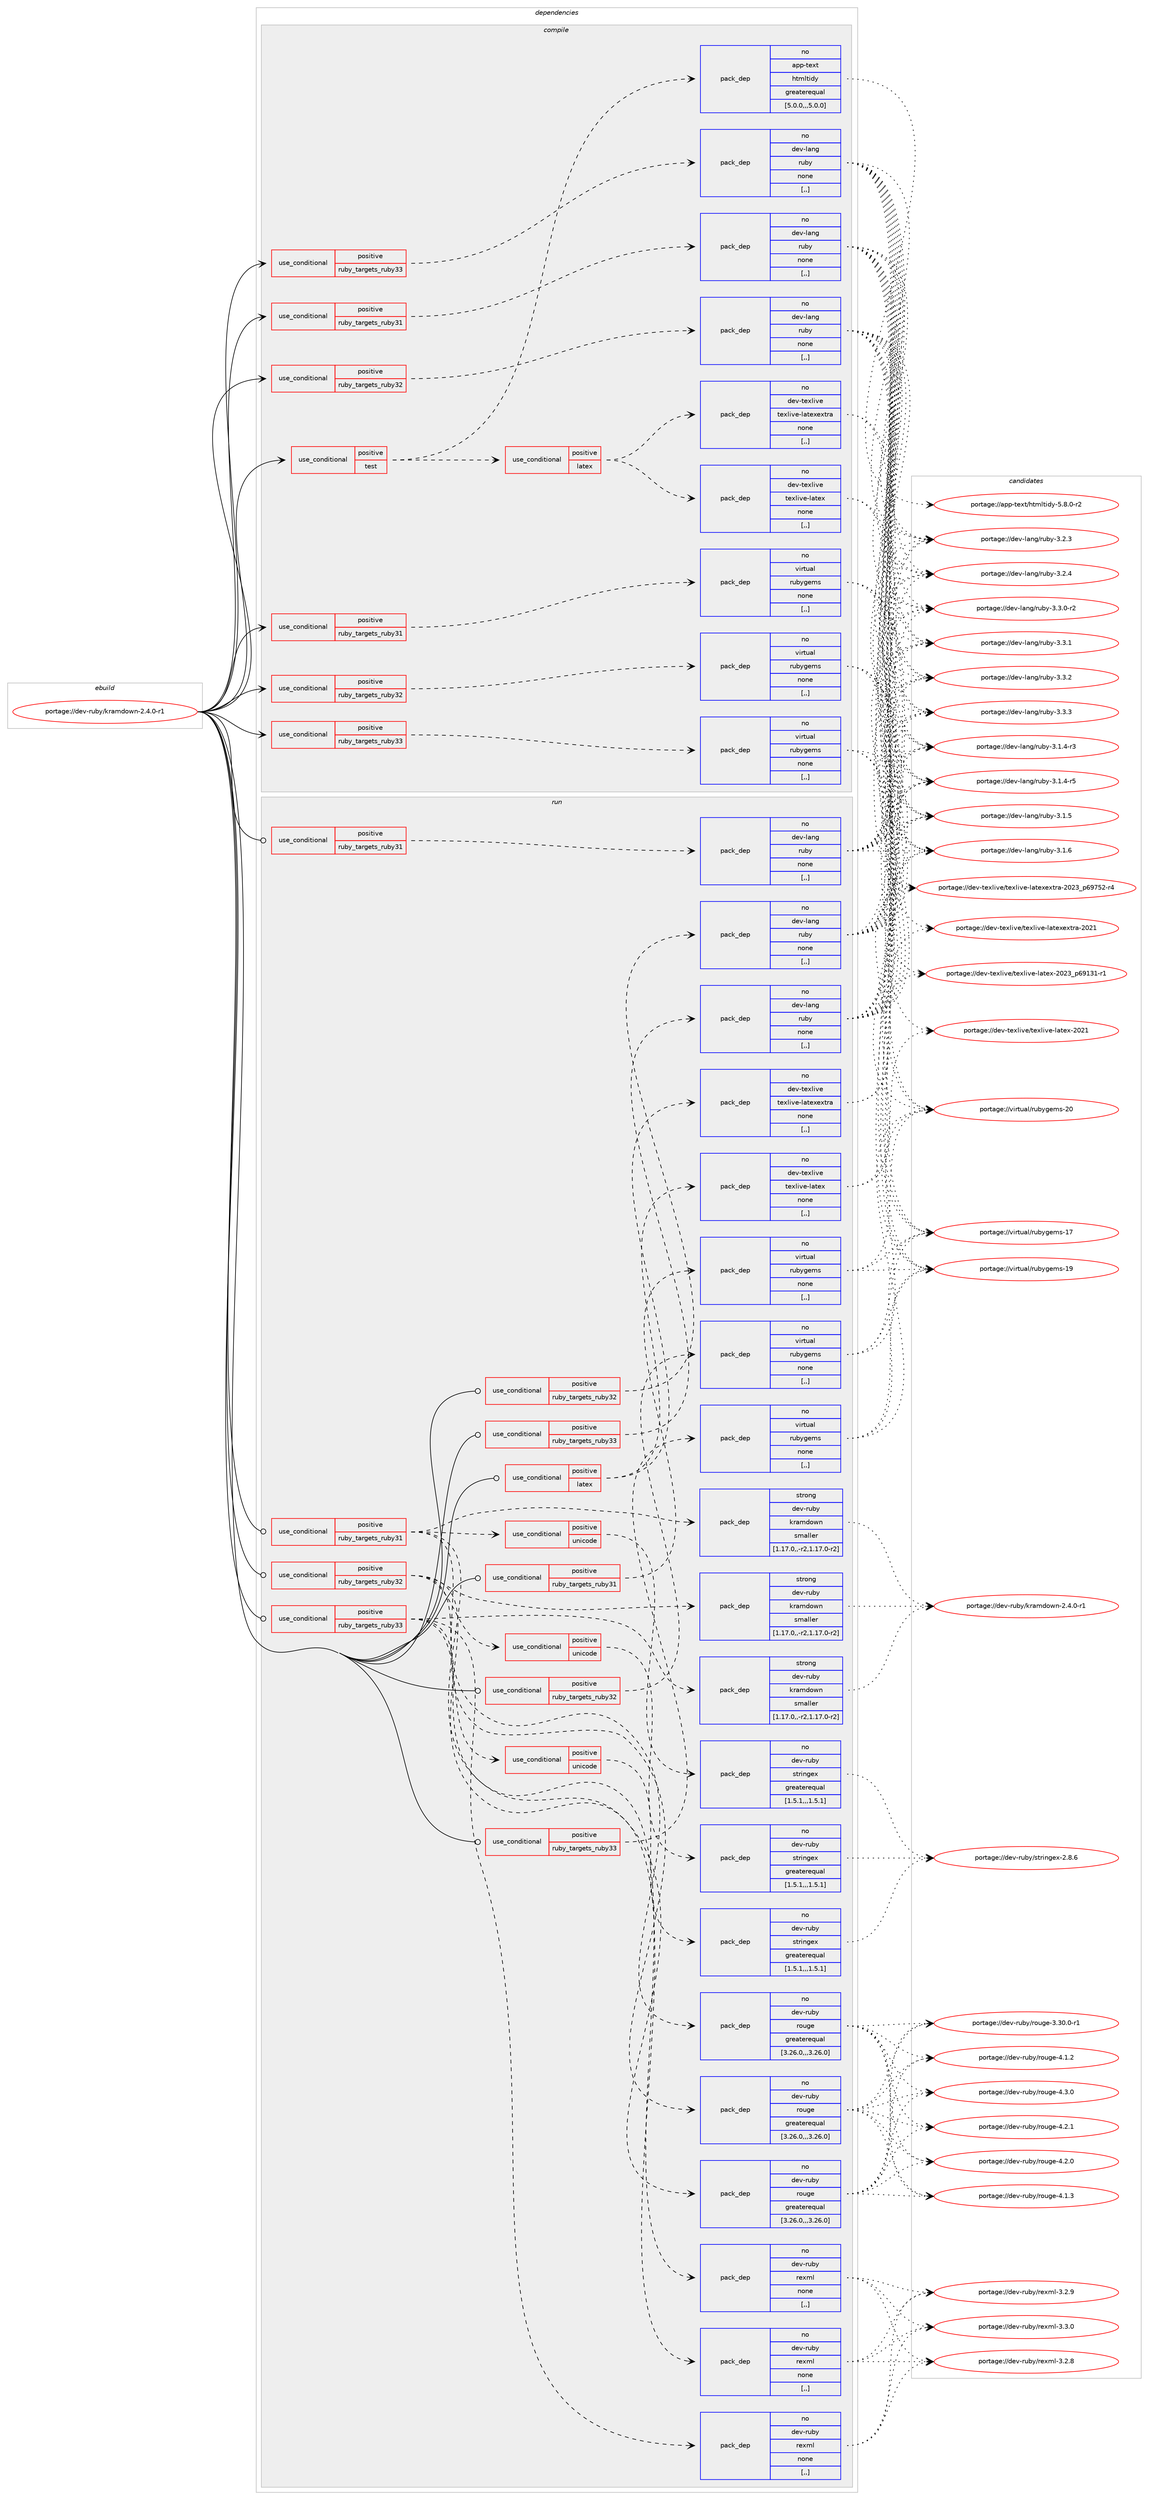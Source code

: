 digraph prolog {

# *************
# Graph options
# *************

newrank=true;
concentrate=true;
compound=true;
graph [rankdir=LR,fontname=Helvetica,fontsize=10,ranksep=1.5];#, ranksep=2.5, nodesep=0.2];
edge  [arrowhead=vee];
node  [fontname=Helvetica,fontsize=10];

# **********
# The ebuild
# **********

subgraph cluster_leftcol {
color=gray;
rank=same;
label=<<i>ebuild</i>>;
id [label="portage://dev-ruby/kramdown-2.4.0-r1", color=red, width=4, href="../dev-ruby/kramdown-2.4.0-r1.svg"];
}

# ****************
# The dependencies
# ****************

subgraph cluster_midcol {
color=gray;
label=<<i>dependencies</i>>;
subgraph cluster_compile {
fillcolor="#eeeeee";
style=filled;
label=<<i>compile</i>>;
subgraph cond48361 {
dependency183894 [label=<<TABLE BORDER="0" CELLBORDER="1" CELLSPACING="0" CELLPADDING="4"><TR><TD ROWSPAN="3" CELLPADDING="10">use_conditional</TD></TR><TR><TD>positive</TD></TR><TR><TD>ruby_targets_ruby31</TD></TR></TABLE>>, shape=none, color=red];
subgraph pack134230 {
dependency183895 [label=<<TABLE BORDER="0" CELLBORDER="1" CELLSPACING="0" CELLPADDING="4" WIDTH="220"><TR><TD ROWSPAN="6" CELLPADDING="30">pack_dep</TD></TR><TR><TD WIDTH="110">no</TD></TR><TR><TD>dev-lang</TD></TR><TR><TD>ruby</TD></TR><TR><TD>none</TD></TR><TR><TD>[,,]</TD></TR></TABLE>>, shape=none, color=blue];
}
dependency183894:e -> dependency183895:w [weight=20,style="dashed",arrowhead="vee"];
}
id:e -> dependency183894:w [weight=20,style="solid",arrowhead="vee"];
subgraph cond48362 {
dependency183896 [label=<<TABLE BORDER="0" CELLBORDER="1" CELLSPACING="0" CELLPADDING="4"><TR><TD ROWSPAN="3" CELLPADDING="10">use_conditional</TD></TR><TR><TD>positive</TD></TR><TR><TD>ruby_targets_ruby31</TD></TR></TABLE>>, shape=none, color=red];
subgraph pack134231 {
dependency183897 [label=<<TABLE BORDER="0" CELLBORDER="1" CELLSPACING="0" CELLPADDING="4" WIDTH="220"><TR><TD ROWSPAN="6" CELLPADDING="30">pack_dep</TD></TR><TR><TD WIDTH="110">no</TD></TR><TR><TD>virtual</TD></TR><TR><TD>rubygems</TD></TR><TR><TD>none</TD></TR><TR><TD>[,,]</TD></TR></TABLE>>, shape=none, color=blue];
}
dependency183896:e -> dependency183897:w [weight=20,style="dashed",arrowhead="vee"];
}
id:e -> dependency183896:w [weight=20,style="solid",arrowhead="vee"];
subgraph cond48363 {
dependency183898 [label=<<TABLE BORDER="0" CELLBORDER="1" CELLSPACING="0" CELLPADDING="4"><TR><TD ROWSPAN="3" CELLPADDING="10">use_conditional</TD></TR><TR><TD>positive</TD></TR><TR><TD>ruby_targets_ruby32</TD></TR></TABLE>>, shape=none, color=red];
subgraph pack134232 {
dependency183899 [label=<<TABLE BORDER="0" CELLBORDER="1" CELLSPACING="0" CELLPADDING="4" WIDTH="220"><TR><TD ROWSPAN="6" CELLPADDING="30">pack_dep</TD></TR><TR><TD WIDTH="110">no</TD></TR><TR><TD>dev-lang</TD></TR><TR><TD>ruby</TD></TR><TR><TD>none</TD></TR><TR><TD>[,,]</TD></TR></TABLE>>, shape=none, color=blue];
}
dependency183898:e -> dependency183899:w [weight=20,style="dashed",arrowhead="vee"];
}
id:e -> dependency183898:w [weight=20,style="solid",arrowhead="vee"];
subgraph cond48364 {
dependency183900 [label=<<TABLE BORDER="0" CELLBORDER="1" CELLSPACING="0" CELLPADDING="4"><TR><TD ROWSPAN="3" CELLPADDING="10">use_conditional</TD></TR><TR><TD>positive</TD></TR><TR><TD>ruby_targets_ruby32</TD></TR></TABLE>>, shape=none, color=red];
subgraph pack134233 {
dependency183901 [label=<<TABLE BORDER="0" CELLBORDER="1" CELLSPACING="0" CELLPADDING="4" WIDTH="220"><TR><TD ROWSPAN="6" CELLPADDING="30">pack_dep</TD></TR><TR><TD WIDTH="110">no</TD></TR><TR><TD>virtual</TD></TR><TR><TD>rubygems</TD></TR><TR><TD>none</TD></TR><TR><TD>[,,]</TD></TR></TABLE>>, shape=none, color=blue];
}
dependency183900:e -> dependency183901:w [weight=20,style="dashed",arrowhead="vee"];
}
id:e -> dependency183900:w [weight=20,style="solid",arrowhead="vee"];
subgraph cond48365 {
dependency183902 [label=<<TABLE BORDER="0" CELLBORDER="1" CELLSPACING="0" CELLPADDING="4"><TR><TD ROWSPAN="3" CELLPADDING="10">use_conditional</TD></TR><TR><TD>positive</TD></TR><TR><TD>ruby_targets_ruby33</TD></TR></TABLE>>, shape=none, color=red];
subgraph pack134234 {
dependency183903 [label=<<TABLE BORDER="0" CELLBORDER="1" CELLSPACING="0" CELLPADDING="4" WIDTH="220"><TR><TD ROWSPAN="6" CELLPADDING="30">pack_dep</TD></TR><TR><TD WIDTH="110">no</TD></TR><TR><TD>dev-lang</TD></TR><TR><TD>ruby</TD></TR><TR><TD>none</TD></TR><TR><TD>[,,]</TD></TR></TABLE>>, shape=none, color=blue];
}
dependency183902:e -> dependency183903:w [weight=20,style="dashed",arrowhead="vee"];
}
id:e -> dependency183902:w [weight=20,style="solid",arrowhead="vee"];
subgraph cond48366 {
dependency183904 [label=<<TABLE BORDER="0" CELLBORDER="1" CELLSPACING="0" CELLPADDING="4"><TR><TD ROWSPAN="3" CELLPADDING="10">use_conditional</TD></TR><TR><TD>positive</TD></TR><TR><TD>ruby_targets_ruby33</TD></TR></TABLE>>, shape=none, color=red];
subgraph pack134235 {
dependency183905 [label=<<TABLE BORDER="0" CELLBORDER="1" CELLSPACING="0" CELLPADDING="4" WIDTH="220"><TR><TD ROWSPAN="6" CELLPADDING="30">pack_dep</TD></TR><TR><TD WIDTH="110">no</TD></TR><TR><TD>virtual</TD></TR><TR><TD>rubygems</TD></TR><TR><TD>none</TD></TR><TR><TD>[,,]</TD></TR></TABLE>>, shape=none, color=blue];
}
dependency183904:e -> dependency183905:w [weight=20,style="dashed",arrowhead="vee"];
}
id:e -> dependency183904:w [weight=20,style="solid",arrowhead="vee"];
subgraph cond48367 {
dependency183906 [label=<<TABLE BORDER="0" CELLBORDER="1" CELLSPACING="0" CELLPADDING="4"><TR><TD ROWSPAN="3" CELLPADDING="10">use_conditional</TD></TR><TR><TD>positive</TD></TR><TR><TD>test</TD></TR></TABLE>>, shape=none, color=red];
subgraph cond48368 {
dependency183907 [label=<<TABLE BORDER="0" CELLBORDER="1" CELLSPACING="0" CELLPADDING="4"><TR><TD ROWSPAN="3" CELLPADDING="10">use_conditional</TD></TR><TR><TD>positive</TD></TR><TR><TD>latex</TD></TR></TABLE>>, shape=none, color=red];
subgraph pack134236 {
dependency183908 [label=<<TABLE BORDER="0" CELLBORDER="1" CELLSPACING="0" CELLPADDING="4" WIDTH="220"><TR><TD ROWSPAN="6" CELLPADDING="30">pack_dep</TD></TR><TR><TD WIDTH="110">no</TD></TR><TR><TD>dev-texlive</TD></TR><TR><TD>texlive-latex</TD></TR><TR><TD>none</TD></TR><TR><TD>[,,]</TD></TR></TABLE>>, shape=none, color=blue];
}
dependency183907:e -> dependency183908:w [weight=20,style="dashed",arrowhead="vee"];
subgraph pack134237 {
dependency183909 [label=<<TABLE BORDER="0" CELLBORDER="1" CELLSPACING="0" CELLPADDING="4" WIDTH="220"><TR><TD ROWSPAN="6" CELLPADDING="30">pack_dep</TD></TR><TR><TD WIDTH="110">no</TD></TR><TR><TD>dev-texlive</TD></TR><TR><TD>texlive-latexextra</TD></TR><TR><TD>none</TD></TR><TR><TD>[,,]</TD></TR></TABLE>>, shape=none, color=blue];
}
dependency183907:e -> dependency183909:w [weight=20,style="dashed",arrowhead="vee"];
}
dependency183906:e -> dependency183907:w [weight=20,style="dashed",arrowhead="vee"];
subgraph pack134238 {
dependency183910 [label=<<TABLE BORDER="0" CELLBORDER="1" CELLSPACING="0" CELLPADDING="4" WIDTH="220"><TR><TD ROWSPAN="6" CELLPADDING="30">pack_dep</TD></TR><TR><TD WIDTH="110">no</TD></TR><TR><TD>app-text</TD></TR><TR><TD>htmltidy</TD></TR><TR><TD>greaterequal</TD></TR><TR><TD>[5.0.0,,,5.0.0]</TD></TR></TABLE>>, shape=none, color=blue];
}
dependency183906:e -> dependency183910:w [weight=20,style="dashed",arrowhead="vee"];
}
id:e -> dependency183906:w [weight=20,style="solid",arrowhead="vee"];
}
subgraph cluster_compileandrun {
fillcolor="#eeeeee";
style=filled;
label=<<i>compile and run</i>>;
}
subgraph cluster_run {
fillcolor="#eeeeee";
style=filled;
label=<<i>run</i>>;
subgraph cond48369 {
dependency183911 [label=<<TABLE BORDER="0" CELLBORDER="1" CELLSPACING="0" CELLPADDING="4"><TR><TD ROWSPAN="3" CELLPADDING="10">use_conditional</TD></TR><TR><TD>positive</TD></TR><TR><TD>latex</TD></TR></TABLE>>, shape=none, color=red];
subgraph pack134239 {
dependency183912 [label=<<TABLE BORDER="0" CELLBORDER="1" CELLSPACING="0" CELLPADDING="4" WIDTH="220"><TR><TD ROWSPAN="6" CELLPADDING="30">pack_dep</TD></TR><TR><TD WIDTH="110">no</TD></TR><TR><TD>dev-texlive</TD></TR><TR><TD>texlive-latex</TD></TR><TR><TD>none</TD></TR><TR><TD>[,,]</TD></TR></TABLE>>, shape=none, color=blue];
}
dependency183911:e -> dependency183912:w [weight=20,style="dashed",arrowhead="vee"];
subgraph pack134240 {
dependency183913 [label=<<TABLE BORDER="0" CELLBORDER="1" CELLSPACING="0" CELLPADDING="4" WIDTH="220"><TR><TD ROWSPAN="6" CELLPADDING="30">pack_dep</TD></TR><TR><TD WIDTH="110">no</TD></TR><TR><TD>dev-texlive</TD></TR><TR><TD>texlive-latexextra</TD></TR><TR><TD>none</TD></TR><TR><TD>[,,]</TD></TR></TABLE>>, shape=none, color=blue];
}
dependency183911:e -> dependency183913:w [weight=20,style="dashed",arrowhead="vee"];
}
id:e -> dependency183911:w [weight=20,style="solid",arrowhead="odot"];
subgraph cond48370 {
dependency183914 [label=<<TABLE BORDER="0" CELLBORDER="1" CELLSPACING="0" CELLPADDING="4"><TR><TD ROWSPAN="3" CELLPADDING="10">use_conditional</TD></TR><TR><TD>positive</TD></TR><TR><TD>ruby_targets_ruby31</TD></TR></TABLE>>, shape=none, color=red];
subgraph pack134241 {
dependency183915 [label=<<TABLE BORDER="0" CELLBORDER="1" CELLSPACING="0" CELLPADDING="4" WIDTH="220"><TR><TD ROWSPAN="6" CELLPADDING="30">pack_dep</TD></TR><TR><TD WIDTH="110">no</TD></TR><TR><TD>dev-lang</TD></TR><TR><TD>ruby</TD></TR><TR><TD>none</TD></TR><TR><TD>[,,]</TD></TR></TABLE>>, shape=none, color=blue];
}
dependency183914:e -> dependency183915:w [weight=20,style="dashed",arrowhead="vee"];
}
id:e -> dependency183914:w [weight=20,style="solid",arrowhead="odot"];
subgraph cond48371 {
dependency183916 [label=<<TABLE BORDER="0" CELLBORDER="1" CELLSPACING="0" CELLPADDING="4"><TR><TD ROWSPAN="3" CELLPADDING="10">use_conditional</TD></TR><TR><TD>positive</TD></TR><TR><TD>ruby_targets_ruby31</TD></TR></TABLE>>, shape=none, color=red];
subgraph pack134242 {
dependency183917 [label=<<TABLE BORDER="0" CELLBORDER="1" CELLSPACING="0" CELLPADDING="4" WIDTH="220"><TR><TD ROWSPAN="6" CELLPADDING="30">pack_dep</TD></TR><TR><TD WIDTH="110">no</TD></TR><TR><TD>dev-ruby</TD></TR><TR><TD>rexml</TD></TR><TR><TD>none</TD></TR><TR><TD>[,,]</TD></TR></TABLE>>, shape=none, color=blue];
}
dependency183916:e -> dependency183917:w [weight=20,style="dashed",arrowhead="vee"];
subgraph pack134243 {
dependency183918 [label=<<TABLE BORDER="0" CELLBORDER="1" CELLSPACING="0" CELLPADDING="4" WIDTH="220"><TR><TD ROWSPAN="6" CELLPADDING="30">pack_dep</TD></TR><TR><TD WIDTH="110">no</TD></TR><TR><TD>dev-ruby</TD></TR><TR><TD>rouge</TD></TR><TR><TD>greaterequal</TD></TR><TR><TD>[3.26.0,,,3.26.0]</TD></TR></TABLE>>, shape=none, color=blue];
}
dependency183916:e -> dependency183918:w [weight=20,style="dashed",arrowhead="vee"];
subgraph cond48372 {
dependency183919 [label=<<TABLE BORDER="0" CELLBORDER="1" CELLSPACING="0" CELLPADDING="4"><TR><TD ROWSPAN="3" CELLPADDING="10">use_conditional</TD></TR><TR><TD>positive</TD></TR><TR><TD>unicode</TD></TR></TABLE>>, shape=none, color=red];
subgraph pack134244 {
dependency183920 [label=<<TABLE BORDER="0" CELLBORDER="1" CELLSPACING="0" CELLPADDING="4" WIDTH="220"><TR><TD ROWSPAN="6" CELLPADDING="30">pack_dep</TD></TR><TR><TD WIDTH="110">no</TD></TR><TR><TD>dev-ruby</TD></TR><TR><TD>stringex</TD></TR><TR><TD>greaterequal</TD></TR><TR><TD>[1.5.1,,,1.5.1]</TD></TR></TABLE>>, shape=none, color=blue];
}
dependency183919:e -> dependency183920:w [weight=20,style="dashed",arrowhead="vee"];
}
dependency183916:e -> dependency183919:w [weight=20,style="dashed",arrowhead="vee"];
subgraph pack134245 {
dependency183921 [label=<<TABLE BORDER="0" CELLBORDER="1" CELLSPACING="0" CELLPADDING="4" WIDTH="220"><TR><TD ROWSPAN="6" CELLPADDING="30">pack_dep</TD></TR><TR><TD WIDTH="110">strong</TD></TR><TR><TD>dev-ruby</TD></TR><TR><TD>kramdown</TD></TR><TR><TD>smaller</TD></TR><TR><TD>[1.17.0,,-r2,1.17.0-r2]</TD></TR></TABLE>>, shape=none, color=blue];
}
dependency183916:e -> dependency183921:w [weight=20,style="dashed",arrowhead="vee"];
}
id:e -> dependency183916:w [weight=20,style="solid",arrowhead="odot"];
subgraph cond48373 {
dependency183922 [label=<<TABLE BORDER="0" CELLBORDER="1" CELLSPACING="0" CELLPADDING="4"><TR><TD ROWSPAN="3" CELLPADDING="10">use_conditional</TD></TR><TR><TD>positive</TD></TR><TR><TD>ruby_targets_ruby31</TD></TR></TABLE>>, shape=none, color=red];
subgraph pack134246 {
dependency183923 [label=<<TABLE BORDER="0" CELLBORDER="1" CELLSPACING="0" CELLPADDING="4" WIDTH="220"><TR><TD ROWSPAN="6" CELLPADDING="30">pack_dep</TD></TR><TR><TD WIDTH="110">no</TD></TR><TR><TD>virtual</TD></TR><TR><TD>rubygems</TD></TR><TR><TD>none</TD></TR><TR><TD>[,,]</TD></TR></TABLE>>, shape=none, color=blue];
}
dependency183922:e -> dependency183923:w [weight=20,style="dashed",arrowhead="vee"];
}
id:e -> dependency183922:w [weight=20,style="solid",arrowhead="odot"];
subgraph cond48374 {
dependency183924 [label=<<TABLE BORDER="0" CELLBORDER="1" CELLSPACING="0" CELLPADDING="4"><TR><TD ROWSPAN="3" CELLPADDING="10">use_conditional</TD></TR><TR><TD>positive</TD></TR><TR><TD>ruby_targets_ruby32</TD></TR></TABLE>>, shape=none, color=red];
subgraph pack134247 {
dependency183925 [label=<<TABLE BORDER="0" CELLBORDER="1" CELLSPACING="0" CELLPADDING="4" WIDTH="220"><TR><TD ROWSPAN="6" CELLPADDING="30">pack_dep</TD></TR><TR><TD WIDTH="110">no</TD></TR><TR><TD>dev-lang</TD></TR><TR><TD>ruby</TD></TR><TR><TD>none</TD></TR><TR><TD>[,,]</TD></TR></TABLE>>, shape=none, color=blue];
}
dependency183924:e -> dependency183925:w [weight=20,style="dashed",arrowhead="vee"];
}
id:e -> dependency183924:w [weight=20,style="solid",arrowhead="odot"];
subgraph cond48375 {
dependency183926 [label=<<TABLE BORDER="0" CELLBORDER="1" CELLSPACING="0" CELLPADDING="4"><TR><TD ROWSPAN="3" CELLPADDING="10">use_conditional</TD></TR><TR><TD>positive</TD></TR><TR><TD>ruby_targets_ruby32</TD></TR></TABLE>>, shape=none, color=red];
subgraph pack134248 {
dependency183927 [label=<<TABLE BORDER="0" CELLBORDER="1" CELLSPACING="0" CELLPADDING="4" WIDTH="220"><TR><TD ROWSPAN="6" CELLPADDING="30">pack_dep</TD></TR><TR><TD WIDTH="110">no</TD></TR><TR><TD>dev-ruby</TD></TR><TR><TD>rexml</TD></TR><TR><TD>none</TD></TR><TR><TD>[,,]</TD></TR></TABLE>>, shape=none, color=blue];
}
dependency183926:e -> dependency183927:w [weight=20,style="dashed",arrowhead="vee"];
subgraph pack134249 {
dependency183928 [label=<<TABLE BORDER="0" CELLBORDER="1" CELLSPACING="0" CELLPADDING="4" WIDTH="220"><TR><TD ROWSPAN="6" CELLPADDING="30">pack_dep</TD></TR><TR><TD WIDTH="110">no</TD></TR><TR><TD>dev-ruby</TD></TR><TR><TD>rouge</TD></TR><TR><TD>greaterequal</TD></TR><TR><TD>[3.26.0,,,3.26.0]</TD></TR></TABLE>>, shape=none, color=blue];
}
dependency183926:e -> dependency183928:w [weight=20,style="dashed",arrowhead="vee"];
subgraph cond48376 {
dependency183929 [label=<<TABLE BORDER="0" CELLBORDER="1" CELLSPACING="0" CELLPADDING="4"><TR><TD ROWSPAN="3" CELLPADDING="10">use_conditional</TD></TR><TR><TD>positive</TD></TR><TR><TD>unicode</TD></TR></TABLE>>, shape=none, color=red];
subgraph pack134250 {
dependency183930 [label=<<TABLE BORDER="0" CELLBORDER="1" CELLSPACING="0" CELLPADDING="4" WIDTH="220"><TR><TD ROWSPAN="6" CELLPADDING="30">pack_dep</TD></TR><TR><TD WIDTH="110">no</TD></TR><TR><TD>dev-ruby</TD></TR><TR><TD>stringex</TD></TR><TR><TD>greaterequal</TD></TR><TR><TD>[1.5.1,,,1.5.1]</TD></TR></TABLE>>, shape=none, color=blue];
}
dependency183929:e -> dependency183930:w [weight=20,style="dashed",arrowhead="vee"];
}
dependency183926:e -> dependency183929:w [weight=20,style="dashed",arrowhead="vee"];
subgraph pack134251 {
dependency183931 [label=<<TABLE BORDER="0" CELLBORDER="1" CELLSPACING="0" CELLPADDING="4" WIDTH="220"><TR><TD ROWSPAN="6" CELLPADDING="30">pack_dep</TD></TR><TR><TD WIDTH="110">strong</TD></TR><TR><TD>dev-ruby</TD></TR><TR><TD>kramdown</TD></TR><TR><TD>smaller</TD></TR><TR><TD>[1.17.0,,-r2,1.17.0-r2]</TD></TR></TABLE>>, shape=none, color=blue];
}
dependency183926:e -> dependency183931:w [weight=20,style="dashed",arrowhead="vee"];
}
id:e -> dependency183926:w [weight=20,style="solid",arrowhead="odot"];
subgraph cond48377 {
dependency183932 [label=<<TABLE BORDER="0" CELLBORDER="1" CELLSPACING="0" CELLPADDING="4"><TR><TD ROWSPAN="3" CELLPADDING="10">use_conditional</TD></TR><TR><TD>positive</TD></TR><TR><TD>ruby_targets_ruby32</TD></TR></TABLE>>, shape=none, color=red];
subgraph pack134252 {
dependency183933 [label=<<TABLE BORDER="0" CELLBORDER="1" CELLSPACING="0" CELLPADDING="4" WIDTH="220"><TR><TD ROWSPAN="6" CELLPADDING="30">pack_dep</TD></TR><TR><TD WIDTH="110">no</TD></TR><TR><TD>virtual</TD></TR><TR><TD>rubygems</TD></TR><TR><TD>none</TD></TR><TR><TD>[,,]</TD></TR></TABLE>>, shape=none, color=blue];
}
dependency183932:e -> dependency183933:w [weight=20,style="dashed",arrowhead="vee"];
}
id:e -> dependency183932:w [weight=20,style="solid",arrowhead="odot"];
subgraph cond48378 {
dependency183934 [label=<<TABLE BORDER="0" CELLBORDER="1" CELLSPACING="0" CELLPADDING="4"><TR><TD ROWSPAN="3" CELLPADDING="10">use_conditional</TD></TR><TR><TD>positive</TD></TR><TR><TD>ruby_targets_ruby33</TD></TR></TABLE>>, shape=none, color=red];
subgraph pack134253 {
dependency183935 [label=<<TABLE BORDER="0" CELLBORDER="1" CELLSPACING="0" CELLPADDING="4" WIDTH="220"><TR><TD ROWSPAN="6" CELLPADDING="30">pack_dep</TD></TR><TR><TD WIDTH="110">no</TD></TR><TR><TD>dev-lang</TD></TR><TR><TD>ruby</TD></TR><TR><TD>none</TD></TR><TR><TD>[,,]</TD></TR></TABLE>>, shape=none, color=blue];
}
dependency183934:e -> dependency183935:w [weight=20,style="dashed",arrowhead="vee"];
}
id:e -> dependency183934:w [weight=20,style="solid",arrowhead="odot"];
subgraph cond48379 {
dependency183936 [label=<<TABLE BORDER="0" CELLBORDER="1" CELLSPACING="0" CELLPADDING="4"><TR><TD ROWSPAN="3" CELLPADDING="10">use_conditional</TD></TR><TR><TD>positive</TD></TR><TR><TD>ruby_targets_ruby33</TD></TR></TABLE>>, shape=none, color=red];
subgraph pack134254 {
dependency183937 [label=<<TABLE BORDER="0" CELLBORDER="1" CELLSPACING="0" CELLPADDING="4" WIDTH="220"><TR><TD ROWSPAN="6" CELLPADDING="30">pack_dep</TD></TR><TR><TD WIDTH="110">no</TD></TR><TR><TD>dev-ruby</TD></TR><TR><TD>rexml</TD></TR><TR><TD>none</TD></TR><TR><TD>[,,]</TD></TR></TABLE>>, shape=none, color=blue];
}
dependency183936:e -> dependency183937:w [weight=20,style="dashed",arrowhead="vee"];
subgraph pack134255 {
dependency183938 [label=<<TABLE BORDER="0" CELLBORDER="1" CELLSPACING="0" CELLPADDING="4" WIDTH="220"><TR><TD ROWSPAN="6" CELLPADDING="30">pack_dep</TD></TR><TR><TD WIDTH="110">no</TD></TR><TR><TD>dev-ruby</TD></TR><TR><TD>rouge</TD></TR><TR><TD>greaterequal</TD></TR><TR><TD>[3.26.0,,,3.26.0]</TD></TR></TABLE>>, shape=none, color=blue];
}
dependency183936:e -> dependency183938:w [weight=20,style="dashed",arrowhead="vee"];
subgraph cond48380 {
dependency183939 [label=<<TABLE BORDER="0" CELLBORDER="1" CELLSPACING="0" CELLPADDING="4"><TR><TD ROWSPAN="3" CELLPADDING="10">use_conditional</TD></TR><TR><TD>positive</TD></TR><TR><TD>unicode</TD></TR></TABLE>>, shape=none, color=red];
subgraph pack134256 {
dependency183940 [label=<<TABLE BORDER="0" CELLBORDER="1" CELLSPACING="0" CELLPADDING="4" WIDTH="220"><TR><TD ROWSPAN="6" CELLPADDING="30">pack_dep</TD></TR><TR><TD WIDTH="110">no</TD></TR><TR><TD>dev-ruby</TD></TR><TR><TD>stringex</TD></TR><TR><TD>greaterequal</TD></TR><TR><TD>[1.5.1,,,1.5.1]</TD></TR></TABLE>>, shape=none, color=blue];
}
dependency183939:e -> dependency183940:w [weight=20,style="dashed",arrowhead="vee"];
}
dependency183936:e -> dependency183939:w [weight=20,style="dashed",arrowhead="vee"];
subgraph pack134257 {
dependency183941 [label=<<TABLE BORDER="0" CELLBORDER="1" CELLSPACING="0" CELLPADDING="4" WIDTH="220"><TR><TD ROWSPAN="6" CELLPADDING="30">pack_dep</TD></TR><TR><TD WIDTH="110">strong</TD></TR><TR><TD>dev-ruby</TD></TR><TR><TD>kramdown</TD></TR><TR><TD>smaller</TD></TR><TR><TD>[1.17.0,,-r2,1.17.0-r2]</TD></TR></TABLE>>, shape=none, color=blue];
}
dependency183936:e -> dependency183941:w [weight=20,style="dashed",arrowhead="vee"];
}
id:e -> dependency183936:w [weight=20,style="solid",arrowhead="odot"];
subgraph cond48381 {
dependency183942 [label=<<TABLE BORDER="0" CELLBORDER="1" CELLSPACING="0" CELLPADDING="4"><TR><TD ROWSPAN="3" CELLPADDING="10">use_conditional</TD></TR><TR><TD>positive</TD></TR><TR><TD>ruby_targets_ruby33</TD></TR></TABLE>>, shape=none, color=red];
subgraph pack134258 {
dependency183943 [label=<<TABLE BORDER="0" CELLBORDER="1" CELLSPACING="0" CELLPADDING="4" WIDTH="220"><TR><TD ROWSPAN="6" CELLPADDING="30">pack_dep</TD></TR><TR><TD WIDTH="110">no</TD></TR><TR><TD>virtual</TD></TR><TR><TD>rubygems</TD></TR><TR><TD>none</TD></TR><TR><TD>[,,]</TD></TR></TABLE>>, shape=none, color=blue];
}
dependency183942:e -> dependency183943:w [weight=20,style="dashed",arrowhead="vee"];
}
id:e -> dependency183942:w [weight=20,style="solid",arrowhead="odot"];
}
}

# **************
# The candidates
# **************

subgraph cluster_choices {
rank=same;
color=gray;
label=<<i>candidates</i>>;

subgraph choice134230 {
color=black;
nodesep=1;
choice100101118451089711010347114117981214551464946524511451 [label="portage://dev-lang/ruby-3.1.4-r3", color=red, width=4,href="../dev-lang/ruby-3.1.4-r3.svg"];
choice100101118451089711010347114117981214551464946524511453 [label="portage://dev-lang/ruby-3.1.4-r5", color=red, width=4,href="../dev-lang/ruby-3.1.4-r5.svg"];
choice10010111845108971101034711411798121455146494653 [label="portage://dev-lang/ruby-3.1.5", color=red, width=4,href="../dev-lang/ruby-3.1.5.svg"];
choice10010111845108971101034711411798121455146494654 [label="portage://dev-lang/ruby-3.1.6", color=red, width=4,href="../dev-lang/ruby-3.1.6.svg"];
choice10010111845108971101034711411798121455146504651 [label="portage://dev-lang/ruby-3.2.3", color=red, width=4,href="../dev-lang/ruby-3.2.3.svg"];
choice10010111845108971101034711411798121455146504652 [label="portage://dev-lang/ruby-3.2.4", color=red, width=4,href="../dev-lang/ruby-3.2.4.svg"];
choice100101118451089711010347114117981214551465146484511450 [label="portage://dev-lang/ruby-3.3.0-r2", color=red, width=4,href="../dev-lang/ruby-3.3.0-r2.svg"];
choice10010111845108971101034711411798121455146514649 [label="portage://dev-lang/ruby-3.3.1", color=red, width=4,href="../dev-lang/ruby-3.3.1.svg"];
choice10010111845108971101034711411798121455146514650 [label="portage://dev-lang/ruby-3.3.2", color=red, width=4,href="../dev-lang/ruby-3.3.2.svg"];
choice10010111845108971101034711411798121455146514651 [label="portage://dev-lang/ruby-3.3.3", color=red, width=4,href="../dev-lang/ruby-3.3.3.svg"];
dependency183895:e -> choice100101118451089711010347114117981214551464946524511451:w [style=dotted,weight="100"];
dependency183895:e -> choice100101118451089711010347114117981214551464946524511453:w [style=dotted,weight="100"];
dependency183895:e -> choice10010111845108971101034711411798121455146494653:w [style=dotted,weight="100"];
dependency183895:e -> choice10010111845108971101034711411798121455146494654:w [style=dotted,weight="100"];
dependency183895:e -> choice10010111845108971101034711411798121455146504651:w [style=dotted,weight="100"];
dependency183895:e -> choice10010111845108971101034711411798121455146504652:w [style=dotted,weight="100"];
dependency183895:e -> choice100101118451089711010347114117981214551465146484511450:w [style=dotted,weight="100"];
dependency183895:e -> choice10010111845108971101034711411798121455146514649:w [style=dotted,weight="100"];
dependency183895:e -> choice10010111845108971101034711411798121455146514650:w [style=dotted,weight="100"];
dependency183895:e -> choice10010111845108971101034711411798121455146514651:w [style=dotted,weight="100"];
}
subgraph choice134231 {
color=black;
nodesep=1;
choice118105114116117971084711411798121103101109115454955 [label="portage://virtual/rubygems-17", color=red, width=4,href="../virtual/rubygems-17.svg"];
choice118105114116117971084711411798121103101109115454957 [label="portage://virtual/rubygems-19", color=red, width=4,href="../virtual/rubygems-19.svg"];
choice118105114116117971084711411798121103101109115455048 [label="portage://virtual/rubygems-20", color=red, width=4,href="../virtual/rubygems-20.svg"];
dependency183897:e -> choice118105114116117971084711411798121103101109115454955:w [style=dotted,weight="100"];
dependency183897:e -> choice118105114116117971084711411798121103101109115454957:w [style=dotted,weight="100"];
dependency183897:e -> choice118105114116117971084711411798121103101109115455048:w [style=dotted,weight="100"];
}
subgraph choice134232 {
color=black;
nodesep=1;
choice100101118451089711010347114117981214551464946524511451 [label="portage://dev-lang/ruby-3.1.4-r3", color=red, width=4,href="../dev-lang/ruby-3.1.4-r3.svg"];
choice100101118451089711010347114117981214551464946524511453 [label="portage://dev-lang/ruby-3.1.4-r5", color=red, width=4,href="../dev-lang/ruby-3.1.4-r5.svg"];
choice10010111845108971101034711411798121455146494653 [label="portage://dev-lang/ruby-3.1.5", color=red, width=4,href="../dev-lang/ruby-3.1.5.svg"];
choice10010111845108971101034711411798121455146494654 [label="portage://dev-lang/ruby-3.1.6", color=red, width=4,href="../dev-lang/ruby-3.1.6.svg"];
choice10010111845108971101034711411798121455146504651 [label="portage://dev-lang/ruby-3.2.3", color=red, width=4,href="../dev-lang/ruby-3.2.3.svg"];
choice10010111845108971101034711411798121455146504652 [label="portage://dev-lang/ruby-3.2.4", color=red, width=4,href="../dev-lang/ruby-3.2.4.svg"];
choice100101118451089711010347114117981214551465146484511450 [label="portage://dev-lang/ruby-3.3.0-r2", color=red, width=4,href="../dev-lang/ruby-3.3.0-r2.svg"];
choice10010111845108971101034711411798121455146514649 [label="portage://dev-lang/ruby-3.3.1", color=red, width=4,href="../dev-lang/ruby-3.3.1.svg"];
choice10010111845108971101034711411798121455146514650 [label="portage://dev-lang/ruby-3.3.2", color=red, width=4,href="../dev-lang/ruby-3.3.2.svg"];
choice10010111845108971101034711411798121455146514651 [label="portage://dev-lang/ruby-3.3.3", color=red, width=4,href="../dev-lang/ruby-3.3.3.svg"];
dependency183899:e -> choice100101118451089711010347114117981214551464946524511451:w [style=dotted,weight="100"];
dependency183899:e -> choice100101118451089711010347114117981214551464946524511453:w [style=dotted,weight="100"];
dependency183899:e -> choice10010111845108971101034711411798121455146494653:w [style=dotted,weight="100"];
dependency183899:e -> choice10010111845108971101034711411798121455146494654:w [style=dotted,weight="100"];
dependency183899:e -> choice10010111845108971101034711411798121455146504651:w [style=dotted,weight="100"];
dependency183899:e -> choice10010111845108971101034711411798121455146504652:w [style=dotted,weight="100"];
dependency183899:e -> choice100101118451089711010347114117981214551465146484511450:w [style=dotted,weight="100"];
dependency183899:e -> choice10010111845108971101034711411798121455146514649:w [style=dotted,weight="100"];
dependency183899:e -> choice10010111845108971101034711411798121455146514650:w [style=dotted,weight="100"];
dependency183899:e -> choice10010111845108971101034711411798121455146514651:w [style=dotted,weight="100"];
}
subgraph choice134233 {
color=black;
nodesep=1;
choice118105114116117971084711411798121103101109115454955 [label="portage://virtual/rubygems-17", color=red, width=4,href="../virtual/rubygems-17.svg"];
choice118105114116117971084711411798121103101109115454957 [label="portage://virtual/rubygems-19", color=red, width=4,href="../virtual/rubygems-19.svg"];
choice118105114116117971084711411798121103101109115455048 [label="portage://virtual/rubygems-20", color=red, width=4,href="../virtual/rubygems-20.svg"];
dependency183901:e -> choice118105114116117971084711411798121103101109115454955:w [style=dotted,weight="100"];
dependency183901:e -> choice118105114116117971084711411798121103101109115454957:w [style=dotted,weight="100"];
dependency183901:e -> choice118105114116117971084711411798121103101109115455048:w [style=dotted,weight="100"];
}
subgraph choice134234 {
color=black;
nodesep=1;
choice100101118451089711010347114117981214551464946524511451 [label="portage://dev-lang/ruby-3.1.4-r3", color=red, width=4,href="../dev-lang/ruby-3.1.4-r3.svg"];
choice100101118451089711010347114117981214551464946524511453 [label="portage://dev-lang/ruby-3.1.4-r5", color=red, width=4,href="../dev-lang/ruby-3.1.4-r5.svg"];
choice10010111845108971101034711411798121455146494653 [label="portage://dev-lang/ruby-3.1.5", color=red, width=4,href="../dev-lang/ruby-3.1.5.svg"];
choice10010111845108971101034711411798121455146494654 [label="portage://dev-lang/ruby-3.1.6", color=red, width=4,href="../dev-lang/ruby-3.1.6.svg"];
choice10010111845108971101034711411798121455146504651 [label="portage://dev-lang/ruby-3.2.3", color=red, width=4,href="../dev-lang/ruby-3.2.3.svg"];
choice10010111845108971101034711411798121455146504652 [label="portage://dev-lang/ruby-3.2.4", color=red, width=4,href="../dev-lang/ruby-3.2.4.svg"];
choice100101118451089711010347114117981214551465146484511450 [label="portage://dev-lang/ruby-3.3.0-r2", color=red, width=4,href="../dev-lang/ruby-3.3.0-r2.svg"];
choice10010111845108971101034711411798121455146514649 [label="portage://dev-lang/ruby-3.3.1", color=red, width=4,href="../dev-lang/ruby-3.3.1.svg"];
choice10010111845108971101034711411798121455146514650 [label="portage://dev-lang/ruby-3.3.2", color=red, width=4,href="../dev-lang/ruby-3.3.2.svg"];
choice10010111845108971101034711411798121455146514651 [label="portage://dev-lang/ruby-3.3.3", color=red, width=4,href="../dev-lang/ruby-3.3.3.svg"];
dependency183903:e -> choice100101118451089711010347114117981214551464946524511451:w [style=dotted,weight="100"];
dependency183903:e -> choice100101118451089711010347114117981214551464946524511453:w [style=dotted,weight="100"];
dependency183903:e -> choice10010111845108971101034711411798121455146494653:w [style=dotted,weight="100"];
dependency183903:e -> choice10010111845108971101034711411798121455146494654:w [style=dotted,weight="100"];
dependency183903:e -> choice10010111845108971101034711411798121455146504651:w [style=dotted,weight="100"];
dependency183903:e -> choice10010111845108971101034711411798121455146504652:w [style=dotted,weight="100"];
dependency183903:e -> choice100101118451089711010347114117981214551465146484511450:w [style=dotted,weight="100"];
dependency183903:e -> choice10010111845108971101034711411798121455146514649:w [style=dotted,weight="100"];
dependency183903:e -> choice10010111845108971101034711411798121455146514650:w [style=dotted,weight="100"];
dependency183903:e -> choice10010111845108971101034711411798121455146514651:w [style=dotted,weight="100"];
}
subgraph choice134235 {
color=black;
nodesep=1;
choice118105114116117971084711411798121103101109115454955 [label="portage://virtual/rubygems-17", color=red, width=4,href="../virtual/rubygems-17.svg"];
choice118105114116117971084711411798121103101109115454957 [label="portage://virtual/rubygems-19", color=red, width=4,href="../virtual/rubygems-19.svg"];
choice118105114116117971084711411798121103101109115455048 [label="portage://virtual/rubygems-20", color=red, width=4,href="../virtual/rubygems-20.svg"];
dependency183905:e -> choice118105114116117971084711411798121103101109115454955:w [style=dotted,weight="100"];
dependency183905:e -> choice118105114116117971084711411798121103101109115454957:w [style=dotted,weight="100"];
dependency183905:e -> choice118105114116117971084711411798121103101109115455048:w [style=dotted,weight="100"];
}
subgraph choice134236 {
color=black;
nodesep=1;
choice100101118451161011201081051181014711610112010810511810145108971161011204550485049 [label="portage://dev-texlive/texlive-latex-2021", color=red, width=4,href="../dev-texlive/texlive-latex-2021.svg"];
choice1001011184511610112010810511810147116101120108105118101451089711610112045504850519511254574951494511449 [label="portage://dev-texlive/texlive-latex-2023_p69131-r1", color=red, width=4,href="../dev-texlive/texlive-latex-2023_p69131-r1.svg"];
dependency183908:e -> choice100101118451161011201081051181014711610112010810511810145108971161011204550485049:w [style=dotted,weight="100"];
dependency183908:e -> choice1001011184511610112010810511810147116101120108105118101451089711610112045504850519511254574951494511449:w [style=dotted,weight="100"];
}
subgraph choice134237 {
color=black;
nodesep=1;
choice10010111845116101120108105118101471161011201081051181014510897116101120101120116114974550485049 [label="portage://dev-texlive/texlive-latexextra-2021", color=red, width=4,href="../dev-texlive/texlive-latexextra-2021.svg"];
choice100101118451161011201081051181014711610112010810511810145108971161011201011201161149745504850519511254575553504511452 [label="portage://dev-texlive/texlive-latexextra-2023_p69752-r4", color=red, width=4,href="../dev-texlive/texlive-latexextra-2023_p69752-r4.svg"];
dependency183909:e -> choice10010111845116101120108105118101471161011201081051181014510897116101120101120116114974550485049:w [style=dotted,weight="100"];
dependency183909:e -> choice100101118451161011201081051181014711610112010810511810145108971161011201011201161149745504850519511254575553504511452:w [style=dotted,weight="100"];
}
subgraph choice134238 {
color=black;
nodesep=1;
choice9711211245116101120116471041161091081161051001214553465646484511450 [label="portage://app-text/htmltidy-5.8.0-r2", color=red, width=4,href="../app-text/htmltidy-5.8.0-r2.svg"];
dependency183910:e -> choice9711211245116101120116471041161091081161051001214553465646484511450:w [style=dotted,weight="100"];
}
subgraph choice134239 {
color=black;
nodesep=1;
choice100101118451161011201081051181014711610112010810511810145108971161011204550485049 [label="portage://dev-texlive/texlive-latex-2021", color=red, width=4,href="../dev-texlive/texlive-latex-2021.svg"];
choice1001011184511610112010810511810147116101120108105118101451089711610112045504850519511254574951494511449 [label="portage://dev-texlive/texlive-latex-2023_p69131-r1", color=red, width=4,href="../dev-texlive/texlive-latex-2023_p69131-r1.svg"];
dependency183912:e -> choice100101118451161011201081051181014711610112010810511810145108971161011204550485049:w [style=dotted,weight="100"];
dependency183912:e -> choice1001011184511610112010810511810147116101120108105118101451089711610112045504850519511254574951494511449:w [style=dotted,weight="100"];
}
subgraph choice134240 {
color=black;
nodesep=1;
choice10010111845116101120108105118101471161011201081051181014510897116101120101120116114974550485049 [label="portage://dev-texlive/texlive-latexextra-2021", color=red, width=4,href="../dev-texlive/texlive-latexextra-2021.svg"];
choice100101118451161011201081051181014711610112010810511810145108971161011201011201161149745504850519511254575553504511452 [label="portage://dev-texlive/texlive-latexextra-2023_p69752-r4", color=red, width=4,href="../dev-texlive/texlive-latexextra-2023_p69752-r4.svg"];
dependency183913:e -> choice10010111845116101120108105118101471161011201081051181014510897116101120101120116114974550485049:w [style=dotted,weight="100"];
dependency183913:e -> choice100101118451161011201081051181014711610112010810511810145108971161011201011201161149745504850519511254575553504511452:w [style=dotted,weight="100"];
}
subgraph choice134241 {
color=black;
nodesep=1;
choice100101118451089711010347114117981214551464946524511451 [label="portage://dev-lang/ruby-3.1.4-r3", color=red, width=4,href="../dev-lang/ruby-3.1.4-r3.svg"];
choice100101118451089711010347114117981214551464946524511453 [label="portage://dev-lang/ruby-3.1.4-r5", color=red, width=4,href="../dev-lang/ruby-3.1.4-r5.svg"];
choice10010111845108971101034711411798121455146494653 [label="portage://dev-lang/ruby-3.1.5", color=red, width=4,href="../dev-lang/ruby-3.1.5.svg"];
choice10010111845108971101034711411798121455146494654 [label="portage://dev-lang/ruby-3.1.6", color=red, width=4,href="../dev-lang/ruby-3.1.6.svg"];
choice10010111845108971101034711411798121455146504651 [label="portage://dev-lang/ruby-3.2.3", color=red, width=4,href="../dev-lang/ruby-3.2.3.svg"];
choice10010111845108971101034711411798121455146504652 [label="portage://dev-lang/ruby-3.2.4", color=red, width=4,href="../dev-lang/ruby-3.2.4.svg"];
choice100101118451089711010347114117981214551465146484511450 [label="portage://dev-lang/ruby-3.3.0-r2", color=red, width=4,href="../dev-lang/ruby-3.3.0-r2.svg"];
choice10010111845108971101034711411798121455146514649 [label="portage://dev-lang/ruby-3.3.1", color=red, width=4,href="../dev-lang/ruby-3.3.1.svg"];
choice10010111845108971101034711411798121455146514650 [label="portage://dev-lang/ruby-3.3.2", color=red, width=4,href="../dev-lang/ruby-3.3.2.svg"];
choice10010111845108971101034711411798121455146514651 [label="portage://dev-lang/ruby-3.3.3", color=red, width=4,href="../dev-lang/ruby-3.3.3.svg"];
dependency183915:e -> choice100101118451089711010347114117981214551464946524511451:w [style=dotted,weight="100"];
dependency183915:e -> choice100101118451089711010347114117981214551464946524511453:w [style=dotted,weight="100"];
dependency183915:e -> choice10010111845108971101034711411798121455146494653:w [style=dotted,weight="100"];
dependency183915:e -> choice10010111845108971101034711411798121455146494654:w [style=dotted,weight="100"];
dependency183915:e -> choice10010111845108971101034711411798121455146504651:w [style=dotted,weight="100"];
dependency183915:e -> choice10010111845108971101034711411798121455146504652:w [style=dotted,weight="100"];
dependency183915:e -> choice100101118451089711010347114117981214551465146484511450:w [style=dotted,weight="100"];
dependency183915:e -> choice10010111845108971101034711411798121455146514649:w [style=dotted,weight="100"];
dependency183915:e -> choice10010111845108971101034711411798121455146514650:w [style=dotted,weight="100"];
dependency183915:e -> choice10010111845108971101034711411798121455146514651:w [style=dotted,weight="100"];
}
subgraph choice134242 {
color=black;
nodesep=1;
choice100101118451141179812147114101120109108455146504656 [label="portage://dev-ruby/rexml-3.2.8", color=red, width=4,href="../dev-ruby/rexml-3.2.8.svg"];
choice100101118451141179812147114101120109108455146504657 [label="portage://dev-ruby/rexml-3.2.9", color=red, width=4,href="../dev-ruby/rexml-3.2.9.svg"];
choice100101118451141179812147114101120109108455146514648 [label="portage://dev-ruby/rexml-3.3.0", color=red, width=4,href="../dev-ruby/rexml-3.3.0.svg"];
dependency183917:e -> choice100101118451141179812147114101120109108455146504656:w [style=dotted,weight="100"];
dependency183917:e -> choice100101118451141179812147114101120109108455146504657:w [style=dotted,weight="100"];
dependency183917:e -> choice100101118451141179812147114101120109108455146514648:w [style=dotted,weight="100"];
}
subgraph choice134243 {
color=black;
nodesep=1;
choice100101118451141179812147114111117103101455146514846484511449 [label="portage://dev-ruby/rouge-3.30.0-r1", color=red, width=4,href="../dev-ruby/rouge-3.30.0-r1.svg"];
choice100101118451141179812147114111117103101455246494650 [label="portage://dev-ruby/rouge-4.1.2", color=red, width=4,href="../dev-ruby/rouge-4.1.2.svg"];
choice100101118451141179812147114111117103101455246494651 [label="portage://dev-ruby/rouge-4.1.3", color=red, width=4,href="../dev-ruby/rouge-4.1.3.svg"];
choice100101118451141179812147114111117103101455246504648 [label="portage://dev-ruby/rouge-4.2.0", color=red, width=4,href="../dev-ruby/rouge-4.2.0.svg"];
choice100101118451141179812147114111117103101455246504649 [label="portage://dev-ruby/rouge-4.2.1", color=red, width=4,href="../dev-ruby/rouge-4.2.1.svg"];
choice100101118451141179812147114111117103101455246514648 [label="portage://dev-ruby/rouge-4.3.0", color=red, width=4,href="../dev-ruby/rouge-4.3.0.svg"];
dependency183918:e -> choice100101118451141179812147114111117103101455146514846484511449:w [style=dotted,weight="100"];
dependency183918:e -> choice100101118451141179812147114111117103101455246494650:w [style=dotted,weight="100"];
dependency183918:e -> choice100101118451141179812147114111117103101455246494651:w [style=dotted,weight="100"];
dependency183918:e -> choice100101118451141179812147114111117103101455246504648:w [style=dotted,weight="100"];
dependency183918:e -> choice100101118451141179812147114111117103101455246504649:w [style=dotted,weight="100"];
dependency183918:e -> choice100101118451141179812147114111117103101455246514648:w [style=dotted,weight="100"];
}
subgraph choice134244 {
color=black;
nodesep=1;
choice100101118451141179812147115116114105110103101120455046564654 [label="portage://dev-ruby/stringex-2.8.6", color=red, width=4,href="../dev-ruby/stringex-2.8.6.svg"];
dependency183920:e -> choice100101118451141179812147115116114105110103101120455046564654:w [style=dotted,weight="100"];
}
subgraph choice134245 {
color=black;
nodesep=1;
choice100101118451141179812147107114971091001111191104550465246484511449 [label="portage://dev-ruby/kramdown-2.4.0-r1", color=red, width=4,href="../dev-ruby/kramdown-2.4.0-r1.svg"];
dependency183921:e -> choice100101118451141179812147107114971091001111191104550465246484511449:w [style=dotted,weight="100"];
}
subgraph choice134246 {
color=black;
nodesep=1;
choice118105114116117971084711411798121103101109115454955 [label="portage://virtual/rubygems-17", color=red, width=4,href="../virtual/rubygems-17.svg"];
choice118105114116117971084711411798121103101109115454957 [label="portage://virtual/rubygems-19", color=red, width=4,href="../virtual/rubygems-19.svg"];
choice118105114116117971084711411798121103101109115455048 [label="portage://virtual/rubygems-20", color=red, width=4,href="../virtual/rubygems-20.svg"];
dependency183923:e -> choice118105114116117971084711411798121103101109115454955:w [style=dotted,weight="100"];
dependency183923:e -> choice118105114116117971084711411798121103101109115454957:w [style=dotted,weight="100"];
dependency183923:e -> choice118105114116117971084711411798121103101109115455048:w [style=dotted,weight="100"];
}
subgraph choice134247 {
color=black;
nodesep=1;
choice100101118451089711010347114117981214551464946524511451 [label="portage://dev-lang/ruby-3.1.4-r3", color=red, width=4,href="../dev-lang/ruby-3.1.4-r3.svg"];
choice100101118451089711010347114117981214551464946524511453 [label="portage://dev-lang/ruby-3.1.4-r5", color=red, width=4,href="../dev-lang/ruby-3.1.4-r5.svg"];
choice10010111845108971101034711411798121455146494653 [label="portage://dev-lang/ruby-3.1.5", color=red, width=4,href="../dev-lang/ruby-3.1.5.svg"];
choice10010111845108971101034711411798121455146494654 [label="portage://dev-lang/ruby-3.1.6", color=red, width=4,href="../dev-lang/ruby-3.1.6.svg"];
choice10010111845108971101034711411798121455146504651 [label="portage://dev-lang/ruby-3.2.3", color=red, width=4,href="../dev-lang/ruby-3.2.3.svg"];
choice10010111845108971101034711411798121455146504652 [label="portage://dev-lang/ruby-3.2.4", color=red, width=4,href="../dev-lang/ruby-3.2.4.svg"];
choice100101118451089711010347114117981214551465146484511450 [label="portage://dev-lang/ruby-3.3.0-r2", color=red, width=4,href="../dev-lang/ruby-3.3.0-r2.svg"];
choice10010111845108971101034711411798121455146514649 [label="portage://dev-lang/ruby-3.3.1", color=red, width=4,href="../dev-lang/ruby-3.3.1.svg"];
choice10010111845108971101034711411798121455146514650 [label="portage://dev-lang/ruby-3.3.2", color=red, width=4,href="../dev-lang/ruby-3.3.2.svg"];
choice10010111845108971101034711411798121455146514651 [label="portage://dev-lang/ruby-3.3.3", color=red, width=4,href="../dev-lang/ruby-3.3.3.svg"];
dependency183925:e -> choice100101118451089711010347114117981214551464946524511451:w [style=dotted,weight="100"];
dependency183925:e -> choice100101118451089711010347114117981214551464946524511453:w [style=dotted,weight="100"];
dependency183925:e -> choice10010111845108971101034711411798121455146494653:w [style=dotted,weight="100"];
dependency183925:e -> choice10010111845108971101034711411798121455146494654:w [style=dotted,weight="100"];
dependency183925:e -> choice10010111845108971101034711411798121455146504651:w [style=dotted,weight="100"];
dependency183925:e -> choice10010111845108971101034711411798121455146504652:w [style=dotted,weight="100"];
dependency183925:e -> choice100101118451089711010347114117981214551465146484511450:w [style=dotted,weight="100"];
dependency183925:e -> choice10010111845108971101034711411798121455146514649:w [style=dotted,weight="100"];
dependency183925:e -> choice10010111845108971101034711411798121455146514650:w [style=dotted,weight="100"];
dependency183925:e -> choice10010111845108971101034711411798121455146514651:w [style=dotted,weight="100"];
}
subgraph choice134248 {
color=black;
nodesep=1;
choice100101118451141179812147114101120109108455146504656 [label="portage://dev-ruby/rexml-3.2.8", color=red, width=4,href="../dev-ruby/rexml-3.2.8.svg"];
choice100101118451141179812147114101120109108455146504657 [label="portage://dev-ruby/rexml-3.2.9", color=red, width=4,href="../dev-ruby/rexml-3.2.9.svg"];
choice100101118451141179812147114101120109108455146514648 [label="portage://dev-ruby/rexml-3.3.0", color=red, width=4,href="../dev-ruby/rexml-3.3.0.svg"];
dependency183927:e -> choice100101118451141179812147114101120109108455146504656:w [style=dotted,weight="100"];
dependency183927:e -> choice100101118451141179812147114101120109108455146504657:w [style=dotted,weight="100"];
dependency183927:e -> choice100101118451141179812147114101120109108455146514648:w [style=dotted,weight="100"];
}
subgraph choice134249 {
color=black;
nodesep=1;
choice100101118451141179812147114111117103101455146514846484511449 [label="portage://dev-ruby/rouge-3.30.0-r1", color=red, width=4,href="../dev-ruby/rouge-3.30.0-r1.svg"];
choice100101118451141179812147114111117103101455246494650 [label="portage://dev-ruby/rouge-4.1.2", color=red, width=4,href="../dev-ruby/rouge-4.1.2.svg"];
choice100101118451141179812147114111117103101455246494651 [label="portage://dev-ruby/rouge-4.1.3", color=red, width=4,href="../dev-ruby/rouge-4.1.3.svg"];
choice100101118451141179812147114111117103101455246504648 [label="portage://dev-ruby/rouge-4.2.0", color=red, width=4,href="../dev-ruby/rouge-4.2.0.svg"];
choice100101118451141179812147114111117103101455246504649 [label="portage://dev-ruby/rouge-4.2.1", color=red, width=4,href="../dev-ruby/rouge-4.2.1.svg"];
choice100101118451141179812147114111117103101455246514648 [label="portage://dev-ruby/rouge-4.3.0", color=red, width=4,href="../dev-ruby/rouge-4.3.0.svg"];
dependency183928:e -> choice100101118451141179812147114111117103101455146514846484511449:w [style=dotted,weight="100"];
dependency183928:e -> choice100101118451141179812147114111117103101455246494650:w [style=dotted,weight="100"];
dependency183928:e -> choice100101118451141179812147114111117103101455246494651:w [style=dotted,weight="100"];
dependency183928:e -> choice100101118451141179812147114111117103101455246504648:w [style=dotted,weight="100"];
dependency183928:e -> choice100101118451141179812147114111117103101455246504649:w [style=dotted,weight="100"];
dependency183928:e -> choice100101118451141179812147114111117103101455246514648:w [style=dotted,weight="100"];
}
subgraph choice134250 {
color=black;
nodesep=1;
choice100101118451141179812147115116114105110103101120455046564654 [label="portage://dev-ruby/stringex-2.8.6", color=red, width=4,href="../dev-ruby/stringex-2.8.6.svg"];
dependency183930:e -> choice100101118451141179812147115116114105110103101120455046564654:w [style=dotted,weight="100"];
}
subgraph choice134251 {
color=black;
nodesep=1;
choice100101118451141179812147107114971091001111191104550465246484511449 [label="portage://dev-ruby/kramdown-2.4.0-r1", color=red, width=4,href="../dev-ruby/kramdown-2.4.0-r1.svg"];
dependency183931:e -> choice100101118451141179812147107114971091001111191104550465246484511449:w [style=dotted,weight="100"];
}
subgraph choice134252 {
color=black;
nodesep=1;
choice118105114116117971084711411798121103101109115454955 [label="portage://virtual/rubygems-17", color=red, width=4,href="../virtual/rubygems-17.svg"];
choice118105114116117971084711411798121103101109115454957 [label="portage://virtual/rubygems-19", color=red, width=4,href="../virtual/rubygems-19.svg"];
choice118105114116117971084711411798121103101109115455048 [label="portage://virtual/rubygems-20", color=red, width=4,href="../virtual/rubygems-20.svg"];
dependency183933:e -> choice118105114116117971084711411798121103101109115454955:w [style=dotted,weight="100"];
dependency183933:e -> choice118105114116117971084711411798121103101109115454957:w [style=dotted,weight="100"];
dependency183933:e -> choice118105114116117971084711411798121103101109115455048:w [style=dotted,weight="100"];
}
subgraph choice134253 {
color=black;
nodesep=1;
choice100101118451089711010347114117981214551464946524511451 [label="portage://dev-lang/ruby-3.1.4-r3", color=red, width=4,href="../dev-lang/ruby-3.1.4-r3.svg"];
choice100101118451089711010347114117981214551464946524511453 [label="portage://dev-lang/ruby-3.1.4-r5", color=red, width=4,href="../dev-lang/ruby-3.1.4-r5.svg"];
choice10010111845108971101034711411798121455146494653 [label="portage://dev-lang/ruby-3.1.5", color=red, width=4,href="../dev-lang/ruby-3.1.5.svg"];
choice10010111845108971101034711411798121455146494654 [label="portage://dev-lang/ruby-3.1.6", color=red, width=4,href="../dev-lang/ruby-3.1.6.svg"];
choice10010111845108971101034711411798121455146504651 [label="portage://dev-lang/ruby-3.2.3", color=red, width=4,href="../dev-lang/ruby-3.2.3.svg"];
choice10010111845108971101034711411798121455146504652 [label="portage://dev-lang/ruby-3.2.4", color=red, width=4,href="../dev-lang/ruby-3.2.4.svg"];
choice100101118451089711010347114117981214551465146484511450 [label="portage://dev-lang/ruby-3.3.0-r2", color=red, width=4,href="../dev-lang/ruby-3.3.0-r2.svg"];
choice10010111845108971101034711411798121455146514649 [label="portage://dev-lang/ruby-3.3.1", color=red, width=4,href="../dev-lang/ruby-3.3.1.svg"];
choice10010111845108971101034711411798121455146514650 [label="portage://dev-lang/ruby-3.3.2", color=red, width=4,href="../dev-lang/ruby-3.3.2.svg"];
choice10010111845108971101034711411798121455146514651 [label="portage://dev-lang/ruby-3.3.3", color=red, width=4,href="../dev-lang/ruby-3.3.3.svg"];
dependency183935:e -> choice100101118451089711010347114117981214551464946524511451:w [style=dotted,weight="100"];
dependency183935:e -> choice100101118451089711010347114117981214551464946524511453:w [style=dotted,weight="100"];
dependency183935:e -> choice10010111845108971101034711411798121455146494653:w [style=dotted,weight="100"];
dependency183935:e -> choice10010111845108971101034711411798121455146494654:w [style=dotted,weight="100"];
dependency183935:e -> choice10010111845108971101034711411798121455146504651:w [style=dotted,weight="100"];
dependency183935:e -> choice10010111845108971101034711411798121455146504652:w [style=dotted,weight="100"];
dependency183935:e -> choice100101118451089711010347114117981214551465146484511450:w [style=dotted,weight="100"];
dependency183935:e -> choice10010111845108971101034711411798121455146514649:w [style=dotted,weight="100"];
dependency183935:e -> choice10010111845108971101034711411798121455146514650:w [style=dotted,weight="100"];
dependency183935:e -> choice10010111845108971101034711411798121455146514651:w [style=dotted,weight="100"];
}
subgraph choice134254 {
color=black;
nodesep=1;
choice100101118451141179812147114101120109108455146504656 [label="portage://dev-ruby/rexml-3.2.8", color=red, width=4,href="../dev-ruby/rexml-3.2.8.svg"];
choice100101118451141179812147114101120109108455146504657 [label="portage://dev-ruby/rexml-3.2.9", color=red, width=4,href="../dev-ruby/rexml-3.2.9.svg"];
choice100101118451141179812147114101120109108455146514648 [label="portage://dev-ruby/rexml-3.3.0", color=red, width=4,href="../dev-ruby/rexml-3.3.0.svg"];
dependency183937:e -> choice100101118451141179812147114101120109108455146504656:w [style=dotted,weight="100"];
dependency183937:e -> choice100101118451141179812147114101120109108455146504657:w [style=dotted,weight="100"];
dependency183937:e -> choice100101118451141179812147114101120109108455146514648:w [style=dotted,weight="100"];
}
subgraph choice134255 {
color=black;
nodesep=1;
choice100101118451141179812147114111117103101455146514846484511449 [label="portage://dev-ruby/rouge-3.30.0-r1", color=red, width=4,href="../dev-ruby/rouge-3.30.0-r1.svg"];
choice100101118451141179812147114111117103101455246494650 [label="portage://dev-ruby/rouge-4.1.2", color=red, width=4,href="../dev-ruby/rouge-4.1.2.svg"];
choice100101118451141179812147114111117103101455246494651 [label="portage://dev-ruby/rouge-4.1.3", color=red, width=4,href="../dev-ruby/rouge-4.1.3.svg"];
choice100101118451141179812147114111117103101455246504648 [label="portage://dev-ruby/rouge-4.2.0", color=red, width=4,href="../dev-ruby/rouge-4.2.0.svg"];
choice100101118451141179812147114111117103101455246504649 [label="portage://dev-ruby/rouge-4.2.1", color=red, width=4,href="../dev-ruby/rouge-4.2.1.svg"];
choice100101118451141179812147114111117103101455246514648 [label="portage://dev-ruby/rouge-4.3.0", color=red, width=4,href="../dev-ruby/rouge-4.3.0.svg"];
dependency183938:e -> choice100101118451141179812147114111117103101455146514846484511449:w [style=dotted,weight="100"];
dependency183938:e -> choice100101118451141179812147114111117103101455246494650:w [style=dotted,weight="100"];
dependency183938:e -> choice100101118451141179812147114111117103101455246494651:w [style=dotted,weight="100"];
dependency183938:e -> choice100101118451141179812147114111117103101455246504648:w [style=dotted,weight="100"];
dependency183938:e -> choice100101118451141179812147114111117103101455246504649:w [style=dotted,weight="100"];
dependency183938:e -> choice100101118451141179812147114111117103101455246514648:w [style=dotted,weight="100"];
}
subgraph choice134256 {
color=black;
nodesep=1;
choice100101118451141179812147115116114105110103101120455046564654 [label="portage://dev-ruby/stringex-2.8.6", color=red, width=4,href="../dev-ruby/stringex-2.8.6.svg"];
dependency183940:e -> choice100101118451141179812147115116114105110103101120455046564654:w [style=dotted,weight="100"];
}
subgraph choice134257 {
color=black;
nodesep=1;
choice100101118451141179812147107114971091001111191104550465246484511449 [label="portage://dev-ruby/kramdown-2.4.0-r1", color=red, width=4,href="../dev-ruby/kramdown-2.4.0-r1.svg"];
dependency183941:e -> choice100101118451141179812147107114971091001111191104550465246484511449:w [style=dotted,weight="100"];
}
subgraph choice134258 {
color=black;
nodesep=1;
choice118105114116117971084711411798121103101109115454955 [label="portage://virtual/rubygems-17", color=red, width=4,href="../virtual/rubygems-17.svg"];
choice118105114116117971084711411798121103101109115454957 [label="portage://virtual/rubygems-19", color=red, width=4,href="../virtual/rubygems-19.svg"];
choice118105114116117971084711411798121103101109115455048 [label="portage://virtual/rubygems-20", color=red, width=4,href="../virtual/rubygems-20.svg"];
dependency183943:e -> choice118105114116117971084711411798121103101109115454955:w [style=dotted,weight="100"];
dependency183943:e -> choice118105114116117971084711411798121103101109115454957:w [style=dotted,weight="100"];
dependency183943:e -> choice118105114116117971084711411798121103101109115455048:w [style=dotted,weight="100"];
}
}

}
